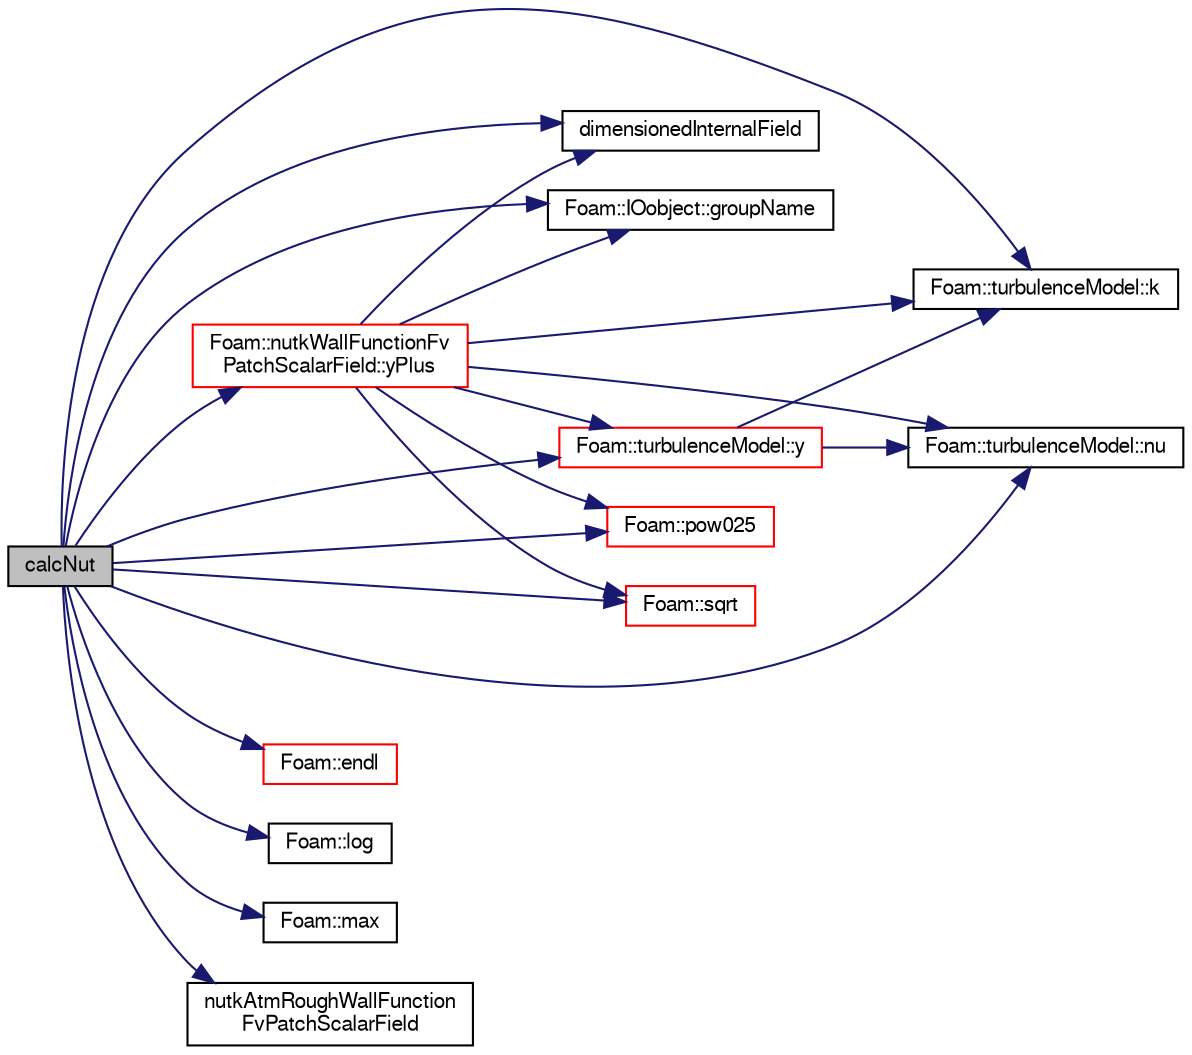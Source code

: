 digraph "calcNut"
{
  bgcolor="transparent";
  edge [fontname="FreeSans",fontsize="10",labelfontname="FreeSans",labelfontsize="10"];
  node [fontname="FreeSans",fontsize="10",shape=record];
  rankdir="LR";
  Node20 [label="calcNut",height=0.2,width=0.4,color="black", fillcolor="grey75", style="filled", fontcolor="black"];
  Node20 -> Node21 [color="midnightblue",fontsize="10",style="solid",fontname="FreeSans"];
  Node21 [label="dimensionedInternalField",height=0.2,width=0.4,color="black",URL="$a38438.html#a942cd19121a46cdc649099eb27c74b18"];
  Node20 -> Node22 [color="midnightblue",fontsize="10",style="solid",fontname="FreeSans"];
  Node22 [label="Foam::endl",height=0.2,width=0.4,color="red",URL="$a21124.html#a2db8fe02a0d3909e9351bb4275b23ce4",tooltip="Add newline and flush stream. "];
  Node20 -> Node24 [color="midnightblue",fontsize="10",style="solid",fontname="FreeSans"];
  Node24 [label="Foam::IOobject::groupName",height=0.2,width=0.4,color="black",URL="$a26142.html#ad5705e6da2a025ad75b4cf5d748d7d30"];
  Node20 -> Node25 [color="midnightblue",fontsize="10",style="solid",fontname="FreeSans"];
  Node25 [label="Foam::turbulenceModel::k",height=0.2,width=0.4,color="black",URL="$a31314.html#a513c40f9ed37e2baed10984c3c4c57a9",tooltip="Return the turbulence kinetic energy. "];
  Node20 -> Node26 [color="midnightblue",fontsize="10",style="solid",fontname="FreeSans"];
  Node26 [label="Foam::log",height=0.2,width=0.4,color="black",URL="$a21124.html#a6e89590da9859ad497977e08f110d4b5"];
  Node20 -> Node27 [color="midnightblue",fontsize="10",style="solid",fontname="FreeSans"];
  Node27 [label="Foam::max",height=0.2,width=0.4,color="black",URL="$a21124.html#ac993e906cf2774ae77e666bc24e81733"];
  Node20 -> Node28 [color="midnightblue",fontsize="10",style="solid",fontname="FreeSans"];
  Node28 [label="Foam::turbulenceModel::nu",height=0.2,width=0.4,color="black",URL="$a31314.html#ad5f81fcd6f7d0ddad1a5fe2a8f08bb3f",tooltip="Return the laminar viscosity. "];
  Node20 -> Node29 [color="midnightblue",fontsize="10",style="solid",fontname="FreeSans"];
  Node29 [label="nutkAtmRoughWallFunction\lFvPatchScalarField",height=0.2,width=0.4,color="black",URL="$a31258.html#a070e0633ebf21fc704df371194dc3397",tooltip="Construct from patch and internal field. "];
  Node20 -> Node30 [color="midnightblue",fontsize="10",style="solid",fontname="FreeSans"];
  Node30 [label="Foam::pow025",height=0.2,width=0.4,color="red",URL="$a21124.html#af8d7dc24dfce32ee37c1210e616966e1"];
  Node20 -> Node34 [color="midnightblue",fontsize="10",style="solid",fontname="FreeSans"];
  Node34 [label="Foam::sqrt",height=0.2,width=0.4,color="red",URL="$a21124.html#a8616bd62eebf2342a80222fecb1bda71"];
  Node20 -> Node36 [color="midnightblue",fontsize="10",style="solid",fontname="FreeSans"];
  Node36 [label="Foam::turbulenceModel::y",height=0.2,width=0.4,color="red",URL="$a31314.html#a152c527a6b3137685b03893a7a3a73eb",tooltip="Return the near wall distances. "];
  Node36 -> Node28 [color="midnightblue",fontsize="10",style="solid",fontname="FreeSans"];
  Node36 -> Node25 [color="midnightblue",fontsize="10",style="solid",fontname="FreeSans"];
  Node20 -> Node388 [color="midnightblue",fontsize="10",style="solid",fontname="FreeSans"];
  Node388 [label="Foam::nutkWallFunctionFv\lPatchScalarField::yPlus",height=0.2,width=0.4,color="red",URL="$a31266.html#a0de83d05eb8aabc5f8cf747584ef03c3",tooltip="Calculate and return the yPlus at the boundary. "];
  Node388 -> Node24 [color="midnightblue",fontsize="10",style="solid",fontname="FreeSans"];
  Node388 -> Node21 [color="midnightblue",fontsize="10",style="solid",fontname="FreeSans"];
  Node388 -> Node36 [color="midnightblue",fontsize="10",style="solid",fontname="FreeSans"];
  Node388 -> Node25 [color="midnightblue",fontsize="10",style="solid",fontname="FreeSans"];
  Node388 -> Node28 [color="midnightblue",fontsize="10",style="solid",fontname="FreeSans"];
  Node388 -> Node30 [color="midnightblue",fontsize="10",style="solid",fontname="FreeSans"];
  Node388 -> Node34 [color="midnightblue",fontsize="10",style="solid",fontname="FreeSans"];
}
